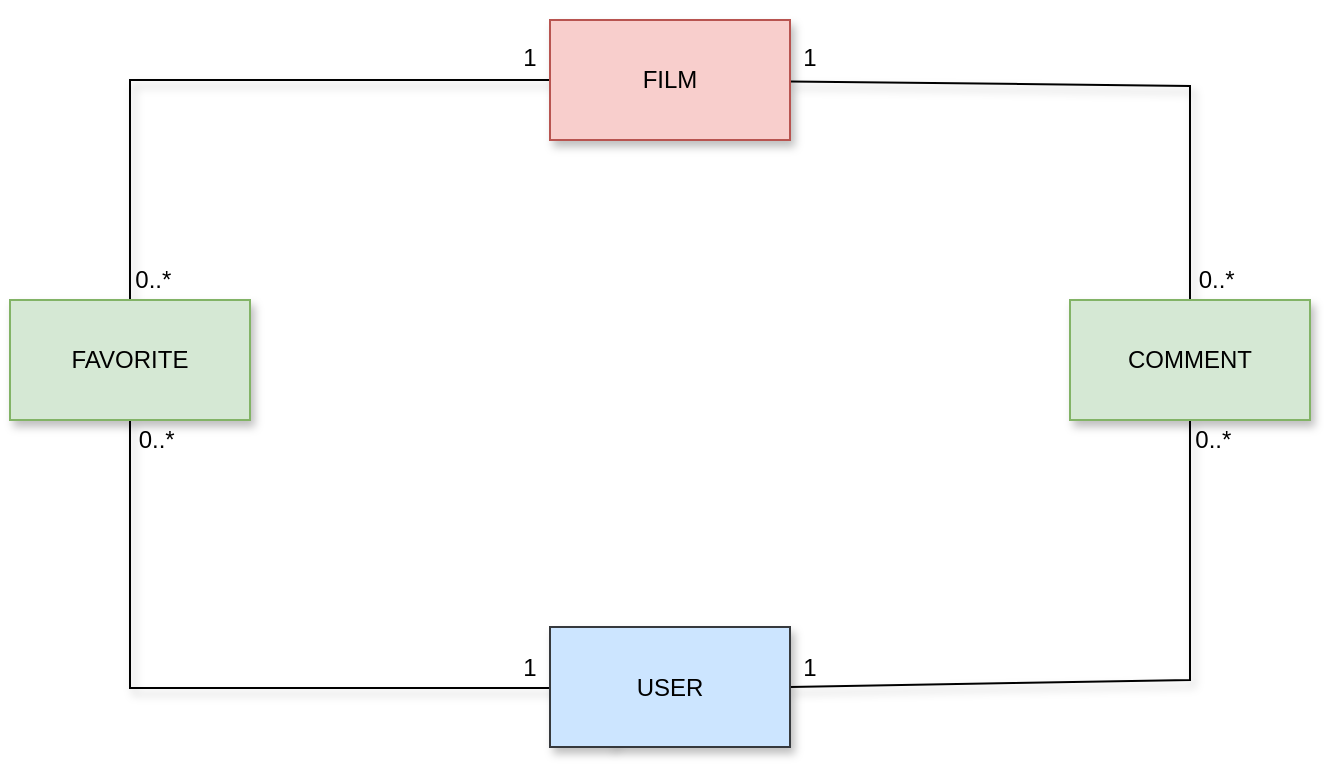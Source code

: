 <mxfile version="12.4.2" type="device" pages="1"><diagram id="Bxf1iPgv2D-pFVaHU1Q9" name="Pagina-1"><mxGraphModel dx="854" dy="436" grid="1" gridSize="10" guides="1" tooltips="1" connect="1" arrows="1" fold="1" page="1" pageScale="1" pageWidth="827" pageHeight="1169" math="0" shadow="0"><root><mxCell id="0"/><mxCell id="1" parent="0"/><mxCell id="2-Q4DYHKu4WOxgmvIbEC-9" value="" style="endArrow=none;html=1;entryX=0.5;entryY=1;entryDx=0;entryDy=0;exitX=0.25;exitY=1;exitDx=0;exitDy=0;shadow=1;rounded=0;jumpStyle=arc;" parent="1" source="x7nz9GGV9tn5JTqJILxh-15" target="x7nz9GGV9tn5JTqJILxh-11" edge="1"><mxGeometry width="50" height="50" relative="1" as="geometry"><mxPoint x="160" y="750" as="sourcePoint"/><mxPoint x="210" y="700" as="targetPoint"/><Array as="points"><mxPoint x="430" y="534"/><mxPoint x="170" y="534"/></Array></mxGeometry></mxCell><mxCell id="2-Q4DYHKu4WOxgmvIbEC-10" value="" style="endArrow=none;html=1;entryX=1;entryY=0.5;entryDx=0;entryDy=0;exitX=0.5;exitY=1;exitDx=0;exitDy=0;shadow=1;rounded=0;" parent="1" source="x7nz9GGV9tn5JTqJILxh-10" target="x7nz9GGV9tn5JTqJILxh-15" edge="1"><mxGeometry width="50" height="50" relative="1" as="geometry"><mxPoint x="643" y="439" as="sourcePoint"/><mxPoint x="523" y="439" as="targetPoint"/><Array as="points"><mxPoint x="700" y="530"/></Array></mxGeometry></mxCell><mxCell id="2-Q4DYHKu4WOxgmvIbEC-12" value="" style="endArrow=none;html=1;entryX=0.5;entryY=0;entryDx=0;entryDy=0;exitX=0;exitY=0.5;exitDx=0;exitDy=0;rounded=0;shadow=1;" parent="1" source="x7nz9GGV9tn5JTqJILxh-4" target="x7nz9GGV9tn5JTqJILxh-11" edge="1"><mxGeometry width="50" height="50" relative="1" as="geometry"><mxPoint x="410" y="660" as="sourcePoint"/><mxPoint x="230" y="480" as="targetPoint"/><Array as="points"><mxPoint x="170" y="230"/></Array></mxGeometry></mxCell><mxCell id="2-Q4DYHKu4WOxgmvIbEC-14" value="" style="endArrow=none;html=1;exitX=0.5;exitY=0;exitDx=0;exitDy=0;rounded=0;shadow=1;jumpStyle=arc;" parent="1" source="x7nz9GGV9tn5JTqJILxh-10" target="x7nz9GGV9tn5JTqJILxh-4" edge="1"><mxGeometry width="50" height="50" relative="1" as="geometry"><mxPoint x="410" y="240" as="sourcePoint"/><mxPoint x="230" y="420" as="targetPoint"/><Array as="points"><mxPoint x="700" y="233"/></Array></mxGeometry></mxCell><mxCell id="2-Q4DYHKu4WOxgmvIbEC-17" value="0..*&amp;nbsp; &amp;nbsp; &amp;nbsp;" style="text;html=1;strokeColor=none;fillColor=none;align=center;verticalAlign=middle;whiteSpace=wrap;rounded=0;shadow=1;" parent="1" vertex="1"><mxGeometry x="700" y="400" width="40" height="20" as="geometry"/></mxCell><mxCell id="2-Q4DYHKu4WOxgmvIbEC-18" value="1" style="text;html=1;strokeColor=none;fillColor=none;align=center;verticalAlign=middle;whiteSpace=wrap;rounded=0;shadow=1;" parent="1" vertex="1"><mxGeometry x="490" y="513.5" width="40" height="20" as="geometry"/></mxCell><mxCell id="2-Q4DYHKu4WOxgmvIbEC-21" value="1" style="text;html=1;strokeColor=none;fillColor=none;align=center;verticalAlign=middle;whiteSpace=wrap;rounded=0;shadow=1;" parent="1" vertex="1"><mxGeometry x="350" y="513.5" width="40" height="20" as="geometry"/></mxCell><mxCell id="2-Q4DYHKu4WOxgmvIbEC-22" value="0..*&amp;nbsp;" style="text;html=1;strokeColor=none;fillColor=none;align=center;verticalAlign=middle;whiteSpace=wrap;rounded=0;shadow=1;" parent="1" vertex="1"><mxGeometry x="700" y="320" width="30" height="20" as="geometry"/></mxCell><mxCell id="2-Q4DYHKu4WOxgmvIbEC-24" value="0..*&amp;nbsp;" style="text;html=1;strokeColor=none;fillColor=none;align=center;verticalAlign=middle;whiteSpace=wrap;rounded=0;shadow=1;" parent="1" vertex="1"><mxGeometry x="170" y="400" width="30" height="20" as="geometry"/></mxCell><mxCell id="2-Q4DYHKu4WOxgmvIbEC-27" value="0..*&amp;nbsp; &amp;nbsp; &amp;nbsp;" style="text;html=1;strokeColor=none;fillColor=none;align=center;verticalAlign=middle;whiteSpace=wrap;rounded=0;shadow=1;" parent="1" vertex="1"><mxGeometry x="170" y="320" width="40" height="20" as="geometry"/></mxCell><mxCell id="2-Q4DYHKu4WOxgmvIbEC-35" value="1" style="text;html=1;strokeColor=none;fillColor=none;align=center;verticalAlign=middle;whiteSpace=wrap;rounded=0;shadow=1;" parent="1" vertex="1"><mxGeometry x="370" y="194" width="40" height="20" as="geometry"/></mxCell><mxCell id="2-Q4DYHKu4WOxgmvIbEC-36" value="1" style="text;html=1;strokeColor=none;fillColor=none;align=center;verticalAlign=middle;whiteSpace=wrap;rounded=0;spacingTop=-10;shadow=1;" parent="1" vertex="1"><mxGeometry x="490.0" y="214" width="40" height="20" as="geometry"/></mxCell><mxCell id="x7nz9GGV9tn5JTqJILxh-4" value="FILM" style="rounded=0;whiteSpace=wrap;html=1;fillColor=#f8cecc;strokeColor=#b85450;shadow=1;" parent="1" vertex="1"><mxGeometry x="380" y="200" width="120" height="60" as="geometry"/></mxCell><mxCell id="x7nz9GGV9tn5JTqJILxh-10" value="COMMENT" style="rounded=0;whiteSpace=wrap;html=1;fillColor=#d5e8d4;strokeColor=#82b366;shadow=1;" parent="1" vertex="1"><mxGeometry x="640" y="340" width="120" height="60" as="geometry"/></mxCell><mxCell id="x7nz9GGV9tn5JTqJILxh-11" value="FAVORITE" style="rounded=0;whiteSpace=wrap;html=1;fillColor=#d5e8d4;strokeColor=#82b366;shadow=1;" parent="1" vertex="1"><mxGeometry x="110" y="340" width="120" height="60" as="geometry"/></mxCell><mxCell id="x7nz9GGV9tn5JTqJILxh-15" value="USER" style="rounded=0;whiteSpace=wrap;html=1;fillColor=#cce5ff;strokeColor=#36393d;shadow=1;" parent="1" vertex="1"><mxGeometry x="380" y="503.5" width="120" height="60" as="geometry"/></mxCell><mxCell id="gEVCBP1HS2VRp1_N1Ut9-5" value="1" style="text;html=1;strokeColor=none;fillColor=none;align=center;verticalAlign=middle;whiteSpace=wrap;rounded=0;spacingTop=-10;shadow=1;" vertex="1" parent="1"><mxGeometry x="350.0" y="214" width="40" height="20" as="geometry"/></mxCell></root></mxGraphModel></diagram></mxfile>
